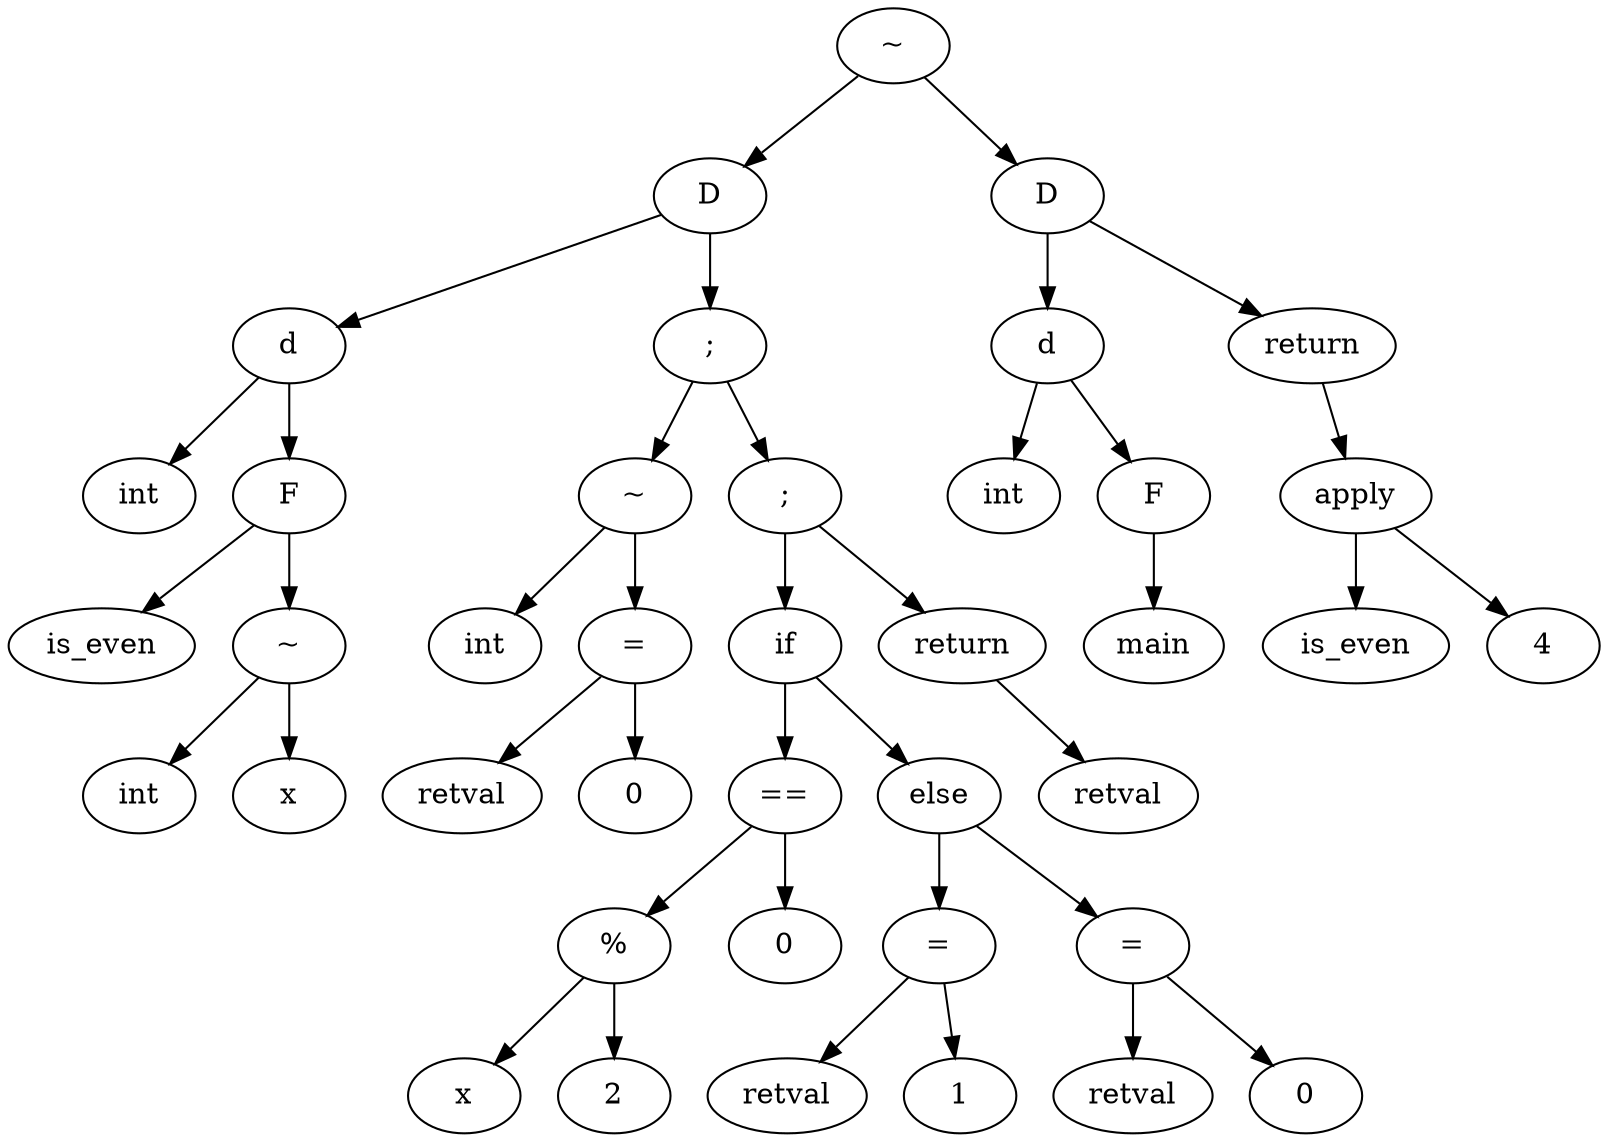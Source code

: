 // AST
digraph {
	139913681799936 [label="~"]
	139913681756904 [label=D]
	139913681756792 [label=d]
	139913681757184 [label=int]
	139913681756792 -> 139913681757184
	139913681757296 [label=F]
	139913681757408 [label=is_even]
	139913681757296 -> 139913681757408
	139913681757520 [label="~"]
	139913681757576 [label=int]
	139913681757520 -> 139913681757576
	139913681757688 [label=x]
	139913681757520 -> 139913681757688
	139913681757296 -> 139913681757520
	139913681756792 -> 139913681757296
	139913681756904 -> 139913681756792
	139913681757016 [label=";"]
	139913681757464 [label="~"]
	139913681757352 [label=int]
	139913681757464 -> 139913681757352
	139913681757800 [label="="]
	139913681757856 [label=retval]
	139913681757800 -> 139913681757856
	139913681757968 [label=0]
	139913681757800 -> 139913681757968
	139913681757464 -> 139913681757800
	139913681757016 -> 139913681757464
	139913681756848 [label=";"]
	139913681758024 [label=if]
	139913681757240 [label="=="]
	139913681758192 [label="%"]
	139913681758304 [label=x]
	139913681758192 -> 139913681758304
	139913681758416 [label=2]
	139913681758192 -> 139913681758416
	139913681757240 -> 139913681758192
	139913681758360 [label=0]
	139913681757240 -> 139913681758360
	139913681758024 -> 139913681757240
	139913681758248 [label=else]
	139913681758472 [label="="]
	139913681758584 [label=retval]
	139913681758472 -> 139913681758584
	139913681758696 [label=1]
	139913681758472 -> 139913681758696
	139913681758248 -> 139913681758472
	139913681758640 [label="="]
	139913681757912 [label=retval]
	139913681758640 -> 139913681757912
	139913681758864 [label=0]
	139913681758640 -> 139913681758864
	139913681758248 -> 139913681758640
	139913681758024 -> 139913681758248
	139913681756848 -> 139913681758024
	139913681758080 [label=return]
	139913681758808 [label=retval]
	139913681758080 -> 139913681758808
	139913681756848 -> 139913681758080
	139913681757016 -> 139913681756848
	139913681756904 -> 139913681757016
	139913681799936 -> 139913681756904
	139913681757072 [label=D]
	139913681758920 [label=d]
	139913681758528 [label=int]
	139913681758920 -> 139913681758528
	139913681758752 [label=F]
	139913681758976 [label=main]
	139913681758752 -> 139913681758976
	139913681758920 -> 139913681758752
	139913681757072 -> 139913681758920
	139913681758136 [label=return]
	139913681757632 [label=apply]
	139913681759088 [label=is_even]
	139913681757632 -> 139913681759088
	139913681759200 [label=4]
	139913681757632 -> 139913681759200
	139913681758136 -> 139913681757632
	139913681757072 -> 139913681758136
	139913681799936 -> 139913681757072
}
